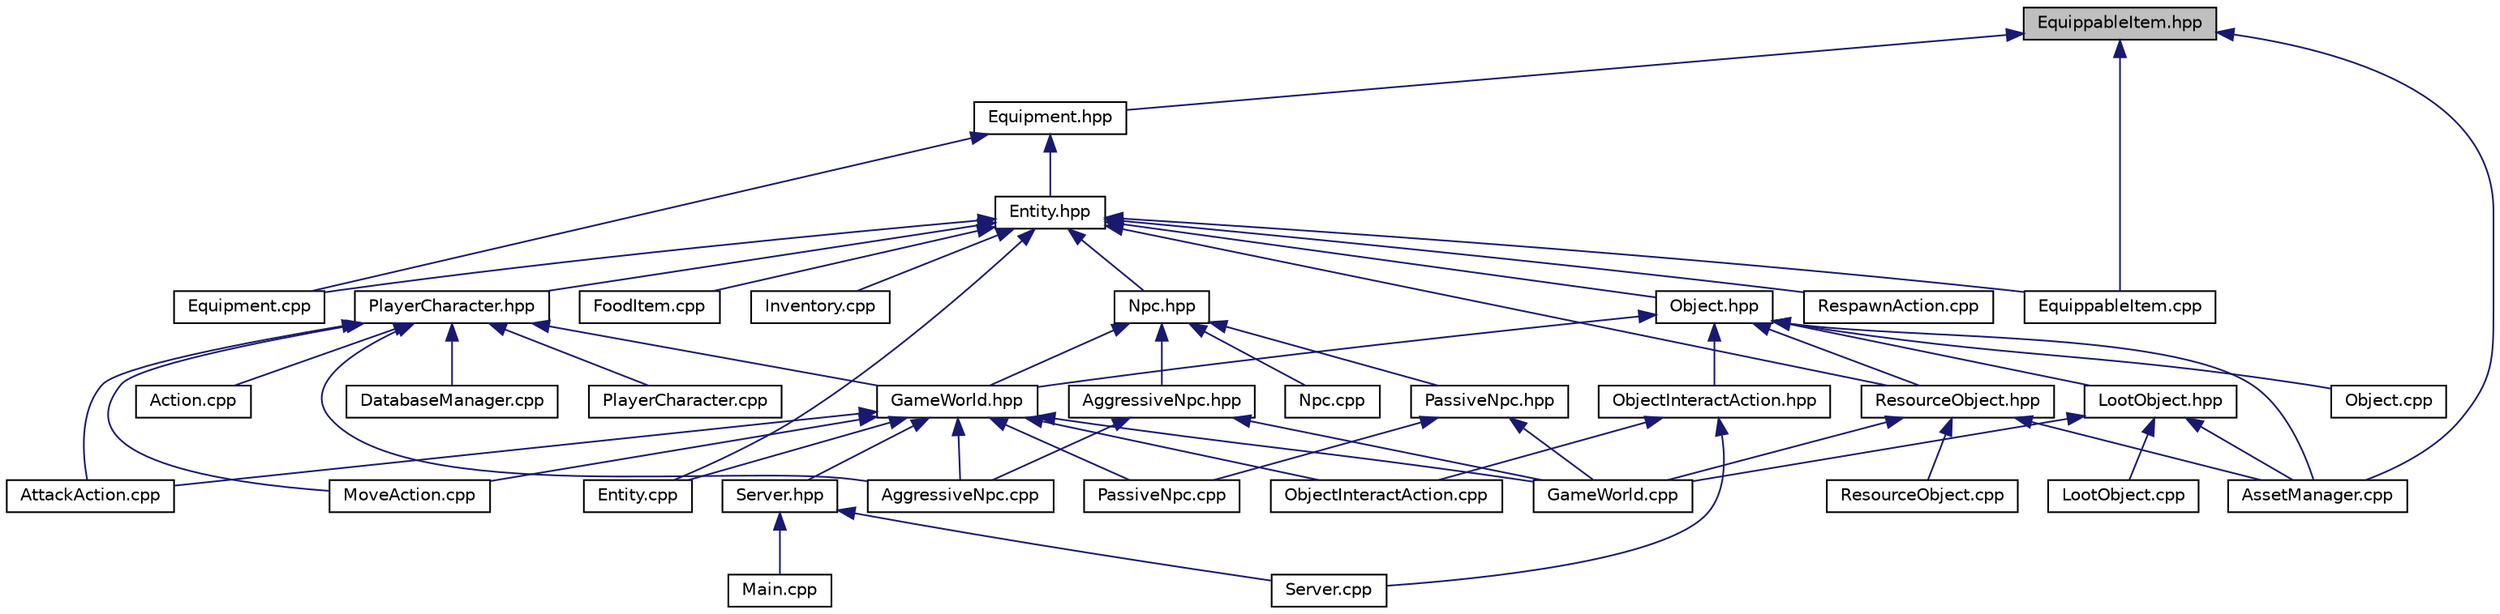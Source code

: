 digraph "EquippableItem.hpp"
{
 // LATEX_PDF_SIZE
  edge [fontname="Helvetica",fontsize="10",labelfontname="Helvetica",labelfontsize="10"];
  node [fontname="Helvetica",fontsize="10",shape=record];
  Node1 [label="EquippableItem.hpp",height=0.2,width=0.4,color="black", fillcolor="grey75", style="filled", fontcolor="black",tooltip=" "];
  Node1 -> Node2 [dir="back",color="midnightblue",fontsize="10",style="solid",fontname="Helvetica"];
  Node2 [label="Equipment.hpp",height=0.2,width=0.4,color="black", fillcolor="white", style="filled",URL="$Equipment_8hpp.html",tooltip=" "];
  Node2 -> Node3 [dir="back",color="midnightblue",fontsize="10",style="solid",fontname="Helvetica"];
  Node3 [label="Entity.hpp",height=0.2,width=0.4,color="black", fillcolor="white", style="filled",URL="$Entity_8hpp.html",tooltip=" "];
  Node3 -> Node4 [dir="back",color="midnightblue",fontsize="10",style="solid",fontname="Helvetica"];
  Node4 [label="RespawnAction.cpp",height=0.2,width=0.4,color="black", fillcolor="white", style="filled",URL="$RespawnAction_8cpp.html",tooltip=" "];
  Node3 -> Node5 [dir="back",color="midnightblue",fontsize="10",style="solid",fontname="Helvetica"];
  Node5 [label="Entity.cpp",height=0.2,width=0.4,color="black", fillcolor="white", style="filled",URL="$Entity_8cpp.html",tooltip=" "];
  Node3 -> Node6 [dir="back",color="midnightblue",fontsize="10",style="solid",fontname="Helvetica"];
  Node6 [label="Npc.hpp",height=0.2,width=0.4,color="black", fillcolor="white", style="filled",URL="$Npc_8hpp.html",tooltip=" "];
  Node6 -> Node7 [dir="back",color="midnightblue",fontsize="10",style="solid",fontname="Helvetica"];
  Node7 [label="AggressiveNpc.hpp",height=0.2,width=0.4,color="black", fillcolor="white", style="filled",URL="$AggressiveNpc_8hpp.html",tooltip=" "];
  Node7 -> Node8 [dir="back",color="midnightblue",fontsize="10",style="solid",fontname="Helvetica"];
  Node8 [label="AggressiveNpc.cpp",height=0.2,width=0.4,color="black", fillcolor="white", style="filled",URL="$AggressiveNpc_8cpp.html",tooltip=" "];
  Node7 -> Node9 [dir="back",color="midnightblue",fontsize="10",style="solid",fontname="Helvetica"];
  Node9 [label="GameWorld.cpp",height=0.2,width=0.4,color="black", fillcolor="white", style="filled",URL="$GameWorld_8cpp.html",tooltip=" "];
  Node6 -> Node10 [dir="back",color="midnightblue",fontsize="10",style="solid",fontname="Helvetica"];
  Node10 [label="Npc.cpp",height=0.2,width=0.4,color="black", fillcolor="white", style="filled",URL="$Npc_8cpp.html",tooltip=" "];
  Node6 -> Node11 [dir="back",color="midnightblue",fontsize="10",style="solid",fontname="Helvetica"];
  Node11 [label="PassiveNpc.hpp",height=0.2,width=0.4,color="black", fillcolor="white", style="filled",URL="$PassiveNpc_8hpp.html",tooltip=" "];
  Node11 -> Node12 [dir="back",color="midnightblue",fontsize="10",style="solid",fontname="Helvetica"];
  Node12 [label="PassiveNpc.cpp",height=0.2,width=0.4,color="black", fillcolor="white", style="filled",URL="$PassiveNpc_8cpp.html",tooltip=" "];
  Node11 -> Node9 [dir="back",color="midnightblue",fontsize="10",style="solid",fontname="Helvetica"];
  Node6 -> Node13 [dir="back",color="midnightblue",fontsize="10",style="solid",fontname="Helvetica"];
  Node13 [label="GameWorld.hpp",height=0.2,width=0.4,color="black", fillcolor="white", style="filled",URL="$GameWorld_8hpp.html",tooltip=" "];
  Node13 -> Node14 [dir="back",color="midnightblue",fontsize="10",style="solid",fontname="Helvetica"];
  Node14 [label="AttackAction.cpp",height=0.2,width=0.4,color="black", fillcolor="white", style="filled",URL="$AttackAction_8cpp.html",tooltip=" "];
  Node13 -> Node15 [dir="back",color="midnightblue",fontsize="10",style="solid",fontname="Helvetica"];
  Node15 [label="MoveAction.cpp",height=0.2,width=0.4,color="black", fillcolor="white", style="filled",URL="$MoveAction_8cpp.html",tooltip=" "];
  Node13 -> Node16 [dir="back",color="midnightblue",fontsize="10",style="solid",fontname="Helvetica"];
  Node16 [label="ObjectInteractAction.cpp",height=0.2,width=0.4,color="black", fillcolor="white", style="filled",URL="$ObjectInteractAction_8cpp.html",tooltip=" "];
  Node13 -> Node8 [dir="back",color="midnightblue",fontsize="10",style="solid",fontname="Helvetica"];
  Node13 -> Node5 [dir="back",color="midnightblue",fontsize="10",style="solid",fontname="Helvetica"];
  Node13 -> Node12 [dir="back",color="midnightblue",fontsize="10",style="solid",fontname="Helvetica"];
  Node13 -> Node17 [dir="back",color="midnightblue",fontsize="10",style="solid",fontname="Helvetica"];
  Node17 [label="Server.hpp",height=0.2,width=0.4,color="black", fillcolor="white", style="filled",URL="$Server_8hpp.html",tooltip=" "];
  Node17 -> Node18 [dir="back",color="midnightblue",fontsize="10",style="solid",fontname="Helvetica"];
  Node18 [label="Main.cpp",height=0.2,width=0.4,color="black", fillcolor="white", style="filled",URL="$server_2src_2Main_8cpp.html",tooltip=" "];
  Node17 -> Node19 [dir="back",color="midnightblue",fontsize="10",style="solid",fontname="Helvetica"];
  Node19 [label="Server.cpp",height=0.2,width=0.4,color="black", fillcolor="white", style="filled",URL="$Server_8cpp.html",tooltip=" "];
  Node13 -> Node9 [dir="back",color="midnightblue",fontsize="10",style="solid",fontname="Helvetica"];
  Node3 -> Node20 [dir="back",color="midnightblue",fontsize="10",style="solid",fontname="Helvetica"];
  Node20 [label="PlayerCharacter.hpp",height=0.2,width=0.4,color="black", fillcolor="white", style="filled",URL="$PlayerCharacter_8hpp.html",tooltip=" "];
  Node20 -> Node21 [dir="back",color="midnightblue",fontsize="10",style="solid",fontname="Helvetica"];
  Node21 [label="Action.cpp",height=0.2,width=0.4,color="black", fillcolor="white", style="filled",URL="$Action_8cpp.html",tooltip=" "];
  Node20 -> Node14 [dir="back",color="midnightblue",fontsize="10",style="solid",fontname="Helvetica"];
  Node20 -> Node15 [dir="back",color="midnightblue",fontsize="10",style="solid",fontname="Helvetica"];
  Node20 -> Node22 [dir="back",color="midnightblue",fontsize="10",style="solid",fontname="Helvetica"];
  Node22 [label="DatabaseManager.cpp",height=0.2,width=0.4,color="black", fillcolor="white", style="filled",URL="$DatabaseManager_8cpp.html",tooltip=" "];
  Node20 -> Node8 [dir="back",color="midnightblue",fontsize="10",style="solid",fontname="Helvetica"];
  Node20 -> Node23 [dir="back",color="midnightblue",fontsize="10",style="solid",fontname="Helvetica"];
  Node23 [label="PlayerCharacter.cpp",height=0.2,width=0.4,color="black", fillcolor="white", style="filled",URL="$PlayerCharacter_8cpp.html",tooltip=" "];
  Node20 -> Node13 [dir="back",color="midnightblue",fontsize="10",style="solid",fontname="Helvetica"];
  Node3 -> Node24 [dir="back",color="midnightblue",fontsize="10",style="solid",fontname="Helvetica"];
  Node24 [label="Equipment.cpp",height=0.2,width=0.4,color="black", fillcolor="white", style="filled",URL="$Equipment_8cpp.html",tooltip=" "];
  Node3 -> Node25 [dir="back",color="midnightblue",fontsize="10",style="solid",fontname="Helvetica"];
  Node25 [label="EquippableItem.cpp",height=0.2,width=0.4,color="black", fillcolor="white", style="filled",URL="$EquippableItem_8cpp.html",tooltip=" "];
  Node3 -> Node26 [dir="back",color="midnightblue",fontsize="10",style="solid",fontname="Helvetica"];
  Node26 [label="FoodItem.cpp",height=0.2,width=0.4,color="black", fillcolor="white", style="filled",URL="$FoodItem_8cpp.html",tooltip=" "];
  Node3 -> Node27 [dir="back",color="midnightblue",fontsize="10",style="solid",fontname="Helvetica"];
  Node27 [label="Inventory.cpp",height=0.2,width=0.4,color="black", fillcolor="white", style="filled",URL="$Inventory_8cpp.html",tooltip=" "];
  Node3 -> Node28 [dir="back",color="midnightblue",fontsize="10",style="solid",fontname="Helvetica"];
  Node28 [label="Object.hpp",height=0.2,width=0.4,color="black", fillcolor="white", style="filled",URL="$Object_8hpp.html",tooltip=" "];
  Node28 -> Node29 [dir="back",color="midnightblue",fontsize="10",style="solid",fontname="Helvetica"];
  Node29 [label="ObjectInteractAction.hpp",height=0.2,width=0.4,color="black", fillcolor="white", style="filled",URL="$ObjectInteractAction_8hpp.html",tooltip=" "];
  Node29 -> Node16 [dir="back",color="midnightblue",fontsize="10",style="solid",fontname="Helvetica"];
  Node29 -> Node19 [dir="back",color="midnightblue",fontsize="10",style="solid",fontname="Helvetica"];
  Node28 -> Node30 [dir="back",color="midnightblue",fontsize="10",style="solid",fontname="Helvetica"];
  Node30 [label="LootObject.hpp",height=0.2,width=0.4,color="black", fillcolor="white", style="filled",URL="$LootObject_8hpp.html",tooltip=" "];
  Node30 -> Node31 [dir="back",color="midnightblue",fontsize="10",style="solid",fontname="Helvetica"];
  Node31 [label="LootObject.cpp",height=0.2,width=0.4,color="black", fillcolor="white", style="filled",URL="$LootObject_8cpp.html",tooltip=" "];
  Node30 -> Node32 [dir="back",color="midnightblue",fontsize="10",style="solid",fontname="Helvetica"];
  Node32 [label="AssetManager.cpp",height=0.2,width=0.4,color="black", fillcolor="white", style="filled",URL="$AssetManager_8cpp.html",tooltip=" "];
  Node30 -> Node9 [dir="back",color="midnightblue",fontsize="10",style="solid",fontname="Helvetica"];
  Node28 -> Node33 [dir="back",color="midnightblue",fontsize="10",style="solid",fontname="Helvetica"];
  Node33 [label="Object.cpp",height=0.2,width=0.4,color="black", fillcolor="white", style="filled",URL="$Object_8cpp.html",tooltip=" "];
  Node28 -> Node34 [dir="back",color="midnightblue",fontsize="10",style="solid",fontname="Helvetica"];
  Node34 [label="ResourceObject.hpp",height=0.2,width=0.4,color="black", fillcolor="white", style="filled",URL="$ResourceObject_8hpp.html",tooltip=" "];
  Node34 -> Node35 [dir="back",color="midnightblue",fontsize="10",style="solid",fontname="Helvetica"];
  Node35 [label="ResourceObject.cpp",height=0.2,width=0.4,color="black", fillcolor="white", style="filled",URL="$ResourceObject_8cpp.html",tooltip=" "];
  Node34 -> Node32 [dir="back",color="midnightblue",fontsize="10",style="solid",fontname="Helvetica"];
  Node34 -> Node9 [dir="back",color="midnightblue",fontsize="10",style="solid",fontname="Helvetica"];
  Node28 -> Node32 [dir="back",color="midnightblue",fontsize="10",style="solid",fontname="Helvetica"];
  Node28 -> Node13 [dir="back",color="midnightblue",fontsize="10",style="solid",fontname="Helvetica"];
  Node3 -> Node34 [dir="back",color="midnightblue",fontsize="10",style="solid",fontname="Helvetica"];
  Node2 -> Node24 [dir="back",color="midnightblue",fontsize="10",style="solid",fontname="Helvetica"];
  Node1 -> Node25 [dir="back",color="midnightblue",fontsize="10",style="solid",fontname="Helvetica"];
  Node1 -> Node32 [dir="back",color="midnightblue",fontsize="10",style="solid",fontname="Helvetica"];
}
